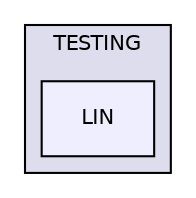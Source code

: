 digraph "libs/lapack-3.6.0/TESTING/LIN" {
  compound=true
  node [ fontsize="10", fontname="Helvetica"];
  edge [ labelfontsize="10", labelfontname="Helvetica"];
  subgraph clusterdir_f108907345ebaf3e552340ee850d5196 {
    graph [ bgcolor="#ddddee", pencolor="black", label="TESTING" fontname="Helvetica", fontsize="10", URL="dir_f108907345ebaf3e552340ee850d5196.html"]
  dir_ee29ad9703b9ef9f8573d9efeb0902ce [shape=box, label="LIN", style="filled", fillcolor="#eeeeff", pencolor="black", URL="dir_ee29ad9703b9ef9f8573d9efeb0902ce.html"];
  }
}
